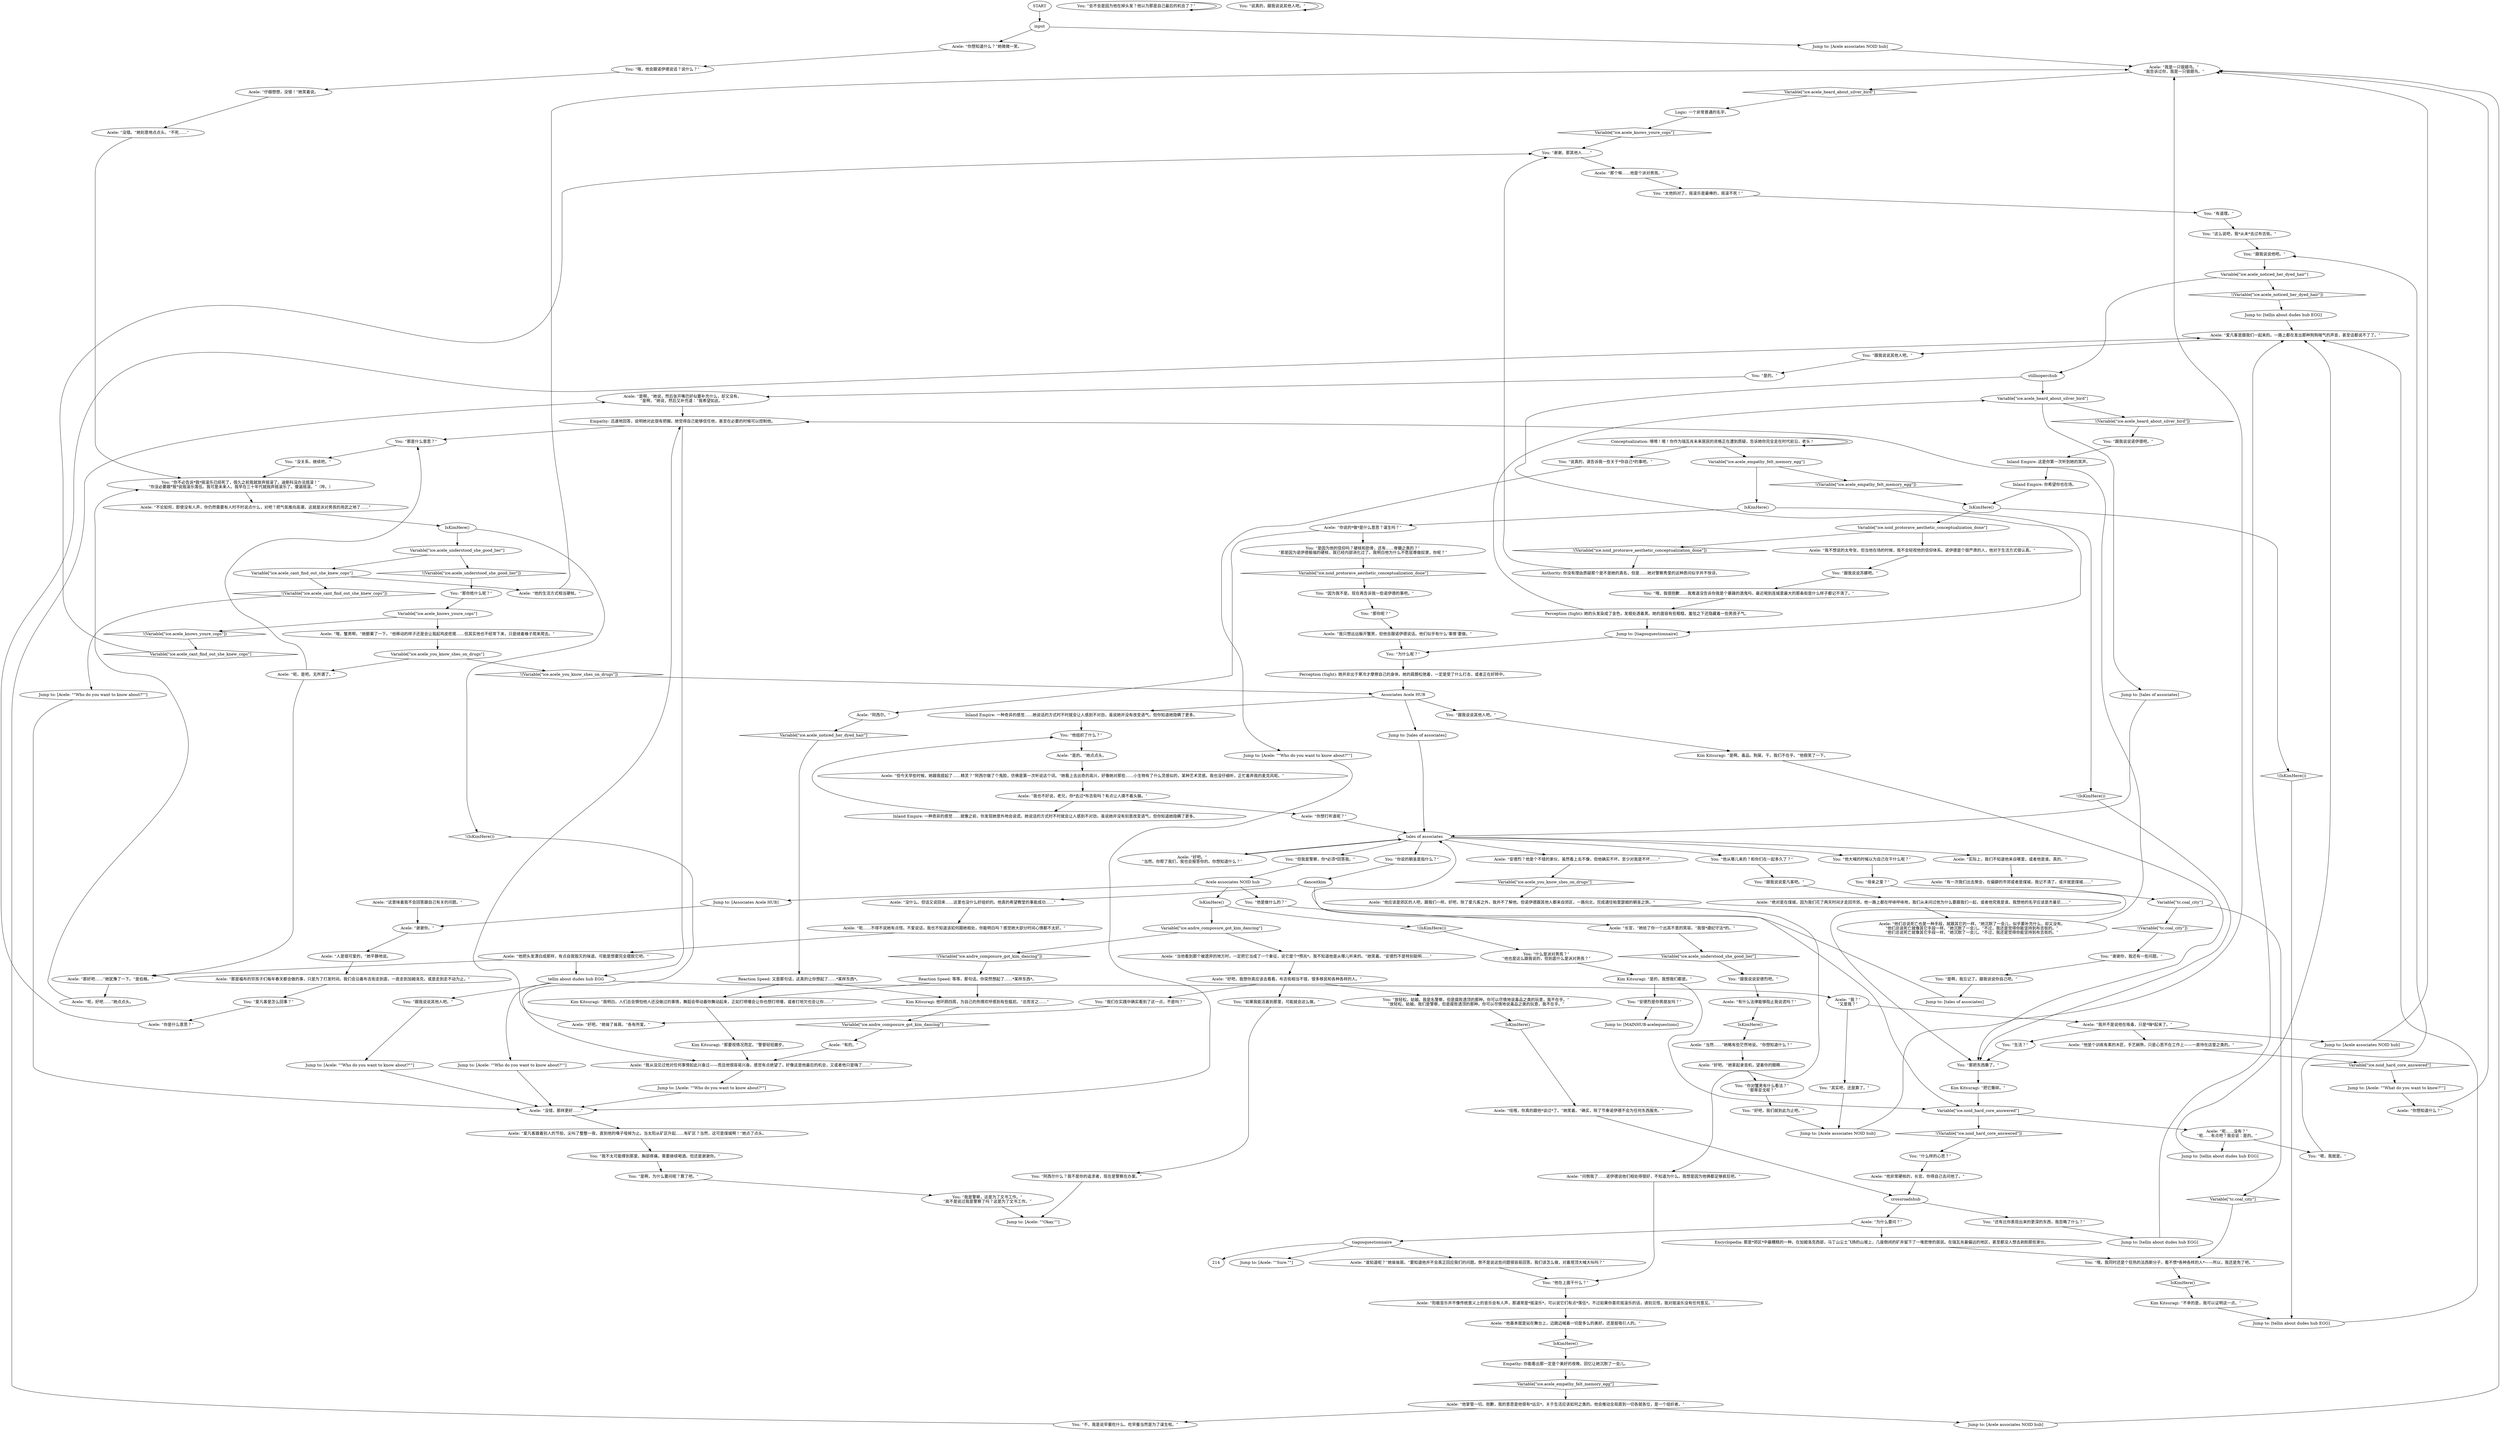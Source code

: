 # ICE / ACELE AND ASSOCIATES
# this is where the "ask about acele's associates" and "what's your name" branches are located.
# ==================================================
digraph G {
	  0 [label="START"];
	  1 [label="input"];
	  2 [label="tales of associates"];
	  3 [label="Kim Kitsuragi: “把它撕碎。”"];
	  4 [label="You: “他是做什么的？”"];
	  5 [label="Acele: “你想知道什么？”"];
	  6 [label="Acele: “你是什么意思？”"];
	  7 [label="You: “跟我说说其他人吧。”"];
	  8 [label="Kim Kitsuragi: “不幸的是，我可以证明这一点。”"];
	  9 [label="You: “其实吧，还是算了。”"];
	  10 [label="Acele: “有一次我们出去聚会，在偏僻的市郊或者是煤城，我记不清了。或许就是煤城……”"];
	  11 [label="Variable[\"tc.coal_city\"]"];
	  12 [label="Variable[\"tc.coal_city\"]", shape=diamond];
	  13 [label="!(Variable[\"tc.coal_city\"])", shape=diamond];
	  14 [label="Acele: “他非常硬核的，长官。你得自己去问他了。”"];
	  15 [label="You: “什么样的心思？”"];
	  16 [label="crossroadshub"];
	  17 [label="Acele: “这意味着我不会回答跟自己有关的问题。”"];
	  18 [label="You: “没关系，继续吧。”"];
	  19 [label="You: “说真的，请告诉我一些关于*你自己*的事吧。”"];
	  20 [label="You: “你说的朝圣是指什么？”"];
	  21 [label="Jump to: [Associates Acele HUB]"];
	  22 [label="Acele: “我从没见过他对任何事情如此兴奋过——而且他很容易兴奋。感觉有点绝望了，好像这是他最后的机会，又或者他只是嗨了……”"];
	  23 [label="Acele: “好吧，我想你真应该去看看。布吉街相当不错，很多移民和各种各样的人。”"];
	  24 [label="You: “跟我说说他吧。”"];
	  25 [label="You: “还有比你表现出来的更深的东西，我忽略了什么？”"];
	  26 [label="Inland Empire: 一种奇异的感觉……她说话的方式时不时就会让人感到不对劲，虽说她并没有改变语气，但你知道她隐瞒了更多。"];
	  27 [label="You: “那你姓什么呢？”"];
	  28 [label="Jump to: [tiagosquestionnaire]"];
	  29 [label="You: “他在上面干什么？”"];
	  30 [label="Jump to: [Acele: \"\"Sure.\"\"]"];
	  31 [label="You: “是啊，我忘记了。跟我说说你自己吧。”"];
	  32 [label="Acele: “我并不是说他在吸毒，只是*嗨*起来了。”"];
	  33 [label="Jump to: [Acele: \"\"Who do you want to know about?\"\"]"];
	  34 [label="You: “是的。”"];
	  35 [label="Acele: “阿西尔。”"];
	  36 [label="Jump to: [Acele associates NOID hub]"];
	  37 [label="You: “跟我说说苏娜吧。”"];
	  38 [label="Acele: “好吧。”\n“当然。你帮了我们，我也会报答你的。你想知道什么？”"];
	  39 [label="Acele: “你想知道什么？”她微微一笑。"];
	  40 [label="Acele: “绝对是在煤城，因为我们花了两天时间才走回市郊。他一路上都在呼哧呼哧地，我们从未问过他为什么要跟我们一起，或者他究竟是谁。我想他的名字应该是杰曼尼……”"];
	  41 [label="You: “跟我说说其他人吧。”"];
	  42 [label="You: “不，我是说早餐吃什么。吃早餐当然是为了谋生啦。”"];
	  43 [label="You: “是因为他的信仰吗？硬核和肋骨，还有……脊髓之类的？”\n“那是因为诺伊德极端的硬核，我已经内部消化过了。我明白他为什么不愿屈尊做奴隶，你呢？”"];
	  44 [label="Jump to: [Acele: \"\"What do you want to know?\"\"]"];
	  45 [label="Variable[\"ice.acele_noticed_her_dyed_hair\"]"];
	  46 [label="Variable[\"ice.acele_noticed_her_dyed_hair\"]", shape=diamond];
	  47 [label="!(Variable[\"ice.acele_noticed_her_dyed_hair\"])", shape=diamond];
	  48 [label="stillnoperchub"];
	  49 [label="Reaction Speed: 又是那句话，这真的让你想起了……*某样东西*。"];
	  50 [label="Logic: 一个非常普通的名字。"];
	  51 [label="Acele: “呃，好吧……”她点点头。"];
	  52 [label="Acele: “不论如何，即使没有人声，你仍然需要有人时不时说点什么，对吧？把气氛推向高潮，这就是派对男孩的用武之地了……”"];
	  53 [label="You: “你不必告诉*我*摇滚乐已经死了，很久之前我就放弃摇滚了。迪斯科没办法摇滚！”\n“你没必要跟*我*说摇滚乐落伍。我可是未来人。我早在三十年代就抛弃摇滚乐了。傻逼摇滚。”（啐。）"];
	  54 [label="Conceptualization: 唷唷！噫！你作为瑞瓦肖未来居民的资格正在遭到质疑，告诉她你完全走在时代前沿，老头！"];
	  55 [label="Acele: “他基本就是站在舞台上，边跳边喊着一切是多么的美好。还是挺吸引人的。”"];
	  56 [label="IsKimHere()"];
	  57 [label="IsKimHere()", shape=diamond];
	  58 [label="!(IsKimHere())", shape=diamond];
	  59 [label="Variable[\"ice.acele_understood_she_good_lier\"]"];
	  60 [label="Variable[\"ice.acele_understood_she_good_lier\"]", shape=diamond];
	  61 [label="!(Variable[\"ice.acele_understood_she_good_lier\"])", shape=diamond];
	  62 [label="Variable[\"ice.acele_cant_find_out_she_knew_cops\"]"];
	  63 [label="Variable[\"ice.acele_cant_find_out_she_knew_cops\"]", shape=diamond];
	  64 [label="!(Variable[\"ice.acele_cant_find_out_she_knew_cops\"])", shape=diamond];
	  65 [label="Acele: “他的生活方式相当硬核。”"];
	  66 [label="Acele: “问倒我了……诺伊德说他们相处得很好，不知道为什么。我想是因为他俩都足够疯狂吧。”"];
	  67 [label="Acele: “仔细想想，没错！”她笑着说。"];
	  68 [label="You: “会不会是因为他在掉头发？他以为那是自己最后的机会了？”"];
	  69 [label="You: “那是什么意思？”"];
	  70 [label="Kim Kitsuragi: 他环顾四周，为自己的热情欢呼感到有些尴尬。“总而言之……”"];
	  71 [label="Kim Kitsuragi: “那要视情况而定。”警督轻轻踱步。"];
	  72 [label="Acele: “当然……”她略有些茫然地说。“你想知道什么？”"];
	  73 [label="You: “那你呢？”"];
	  74 [label="Acele: “为什么要问？”"];
	  75 [label="Variable[\"ice.acele_knows_youre_cops\"]"];
	  76 [label="Variable[\"ice.acele_knows_youre_cops\"]", shape=diamond];
	  77 [label="!(Variable[\"ice.acele_knows_youre_cops\"])", shape=diamond];
	  78 [label="Acele: “哦，蟹男啊，”她颤栗了一下。“他移动的样子还是会让我起鸡皮疙瘩……但其实他也不经常下来，只是绕着椽子爬来爬去。”"];
	  79 [label="You: “好吧，我们就到此为止吧。”"];
	  80 [label="Kim Kitsuragi: “我明白。人们总会惧怕他人还没做过的事情，舞蹈会带动着你舞动起来，正如打喷嚏会让你也想打喷嚏，或者打哈欠也会让你……”"];
	  81 [label="Empathy: 你能看出那一定是个美好的夜晚，回忆让她沉默了一会儿。"];
	  82 [label="Acele: “那是福布的穷孩子们每年春天都会做的事，只是为了打发时间。我们会沿着布吉街走到底，一直走到加姆洛克。或是走到走不动为止。”"];
	  83 [label="danceitkim"];
	  84 [label="Acele: “有的。”"];
	  85 [label="You: “你对蟹男有什么看法？”\n“那蒂亚戈呢？”"];
	  86 [label="Acele: “安德烈？他是个不错的家伙，虽然看上去不像，但他确实不坏。至少对我是不坏……”"];
	  87 [label="Acele: “有什么法律能够阻止我说谎吗？”"];
	  88 [label="Acele associates NOID hub"];
	  89 [label="Acele: “我是一只银翅鸟。”\n“我告诉过你，我是一只银翅鸟。”"];
	  90 [label="Jump to: [tales of associates]"];
	  91 [label="Acele: “爱凡客跟着别人的节拍，尖叫了整整一夜，直到他的嗓子哑掉为止。当太阳从矿区升起……有矿区？当然，这可是煤城啊！”她点了点头。"];
	  92 [label="You: “哦，我同时还是个狂热的法西斯分子，看不惯*各种各样的人*——所以，我还是免了吧。”"];
	  93 [label="You: “放轻松，姑娘。我是名警察，但是腐败透顶的那种。你可以尽情地说毒品之类的玩意，我不在乎。”\n“放轻松，姑娘。我们是警察，但是腐败透顶的那种。你可以尽情地说毒品之类的玩意，我不在乎。”"];
	  94 [label="Acele: “他是个训练有素的木匠，手艺娴熟，只是心思不在工作上——一直待在店里之类的。”"];
	  95 [label="Acele: “是啊，”她说，然后张开嘴巴好似要补充什么，却又没有。\n“是啊，”她说，然后又补充道：“我希望如此。”"];
	  96 [label="You: “阿西尔什么？我不是你的追求者，现在是警察在办案。”"];
	  97 [label="Variable[\"ice.acele_heard_about_silver_bird\"]"];
	  98 [label="Variable[\"ice.acele_heard_about_silver_bird\"]", shape=diamond];
	  99 [label="!(Variable[\"ice.acele_heard_about_silver_bird\"])", shape=diamond];
	  100 [label="Jump to: [tales of associates]"];
	  101 [label="Acele: “我也不好说，老兄，你*去过*布吉街吗？有点让人摸不着头脑。”"];
	  102 [label="Perception (Sight): 她并非出于寒冷才摩擦自己的身体。她的肩膀松弛着，一定是受了什么打击，或者正在好转中。"];
	  103 [label="Acele: “他应该是郊区的人吧，跟我们一样。好吧，除了爱凡客之外，我并不了解他。但诺伊德跟其他人都来自郊区，一路向北，完成通往帕里瑟姆的朝圣之旅。”"];
	  104 [label="Inland Empire: 这是你第一次听到她的笑声。"];
	  105 [label="Acele: “没错。”她刻意地点点头。“不死……”"];
	  106 [label="You: “有道理。”"];
	  107 [label="Jump to: [tales of associates]"];
	  108 [label="Acele: “人是很可爱的，”她平静地说。"];
	  109 [label="Acele: “他们总说死亡也是一种手段，就跟其它的一样。”她沉默了一会儿，似乎要补充什么，却又没有。\n“他们总说死亡就像其它手段一样。”她沉默了一会儿。“不过，我还是觉得你能坚持到布吉街的。”\n“他们总说死亡就像其它手段一样。”她沉默了一会儿。“不过，我还是觉得你能坚持到布吉街的。”"];
	  110 [label="You: “是啊，为什么要问呢？算了吧。”"];
	  111 [label="Encyclopedia: 那是*郊区*中最糟糕的一种。在加姆洛克西部，马丁山尘土飞扬的山坡上，几座倒闭的矿井留下了一堆悲惨的居民。在瑞瓦肖最偏远的地区，甚至都没人想去剥削那些家伙。"];
	  112 [label="You: “谢谢你，我还有一些问题。”"];
	  113 [label="Acele: “实际上，我们不知道他来自哪里，或者他是谁。真的。”"];
	  114 [label="You: “跟我说说爱凡客吧。”"];
	  115 [label="Variable[\"ice.noid_hard_core_answered\"]"];
	  116 [label="Variable[\"ice.noid_hard_core_answered\"]", shape=diamond];
	  117 [label="!(Variable[\"ice.noid_hard_core_answered\"])", shape=diamond];
	  118 [label="Acele: “呃……没有？”\n“呃……有点吧？我会说：是的。”"];
	  119 [label="Perception (Sight): 她的头发染成了金色，发根处透着黑。她的面容有些粗糙，羞怯之下还隐藏着一些男孩子气。"];
	  120 [label="Jump to: [tellin about dudes hub EGG]"];
	  121 [label="You: “什么是派对男孩？”\n“他也是这么跟我说的，但到底什么是派对男孩？”"];
	  122 [label="You: “太他妈对了，摇滚乐是最棒的，摇滚不死！”"];
	  123 [label="Variable[\"ice.acele_empathy_felt_memory_egg\"]"];
	  124 [label="Variable[\"ice.acele_empathy_felt_memory_egg\"]", shape=diamond];
	  125 [label="!(Variable[\"ice.acele_empathy_felt_memory_egg\"])", shape=diamond];
	  126 [label="IsKimHere()"];
	  127 [label="IsKimHere()", shape=diamond];
	  128 [label="!(IsKimHere())", shape=diamond];
	  129 [label="Acele: “你说的*做*是什么意思？谋生吗？”"];
	  130 [label="Acele: “长官，”她给了你一个出其不意的笑容。“我很*遵纪守法*的。”"];
	  131 [label="Acele: “我只想远远躲开蟹男，但他会跟诺伊德说话。他们似乎有什么‘事情’要做。”"];
	  132 [label="Variable[\"ice.acele_you_know_shes_on_drugs\"]"];
	  133 [label="Variable[\"ice.acele_you_know_shes_on_drugs\"]", shape=diamond];
	  134 [label="!(Variable[\"ice.acele_you_know_shes_on_drugs\"])", shape=diamond];
	  135 [label="Acele: “呃，是吧。无所谓了。”"];
	  136 [label="You: “那把东西撕了。”"];
	  137 [label="You: “安德烈是你男朋友吗？”"];
	  138 [label="Acele: “那好吧……”她犹豫了一下。“是伯格。”"];
	  139 [label="Jump to: [Acele: \"\"Okay.\"\"]"];
	  140 [label="You: “我是警察，这是为了文书工作。”\n“我不是说过我是警察了吗？这是为了文书工作。”"];
	  141 [label="tiagosquestionnaire"];
	  142 [label="You: “为什么呢？”"];
	  143 [label="You: “爱凡客是怎么回事？”"];
	  144 [label="You: “他大喊的时候以为自己在干什么呢？”"];
	  145 [label="Acele: “我？”\n“又是我？”"];
	  146 [label="Jump to: [Acele: \"\"Who do you want to know about?\"\"]"];
	  147 [label="Jump to: [Acele: \"\"Who do you want to know about?\"\"]"];
	  148 [label="You: “说真的，跟我说说其他人吧。”"];
	  149 [label="IsKimHere()"];
	  150 [label="IsKimHere()", shape=diamond];
	  151 [label="!(IsKimHere())", shape=diamond];
	  152 [label="Variable[\"ice.andre_composure_got_kim_dancing\"]"];
	  153 [label="Variable[\"ice.andre_composure_got_kim_dancing\"]", shape=diamond];
	  154 [label="!(Variable[\"ice.andre_composure_got_kim_dancing\"])", shape=diamond];
	  155 [label="Acele: “当他看到那个被遗弃的地方时，一定把它当成了一个象征，说它是个*预兆*。我不知道他是从哪儿听来的。”她笑着。“安德烈不是特别聪明……”"];
	  156 [label="Acele: “呃……不得不说她有点怪。不爱说话，我也不知道该如何跟她相处，你能明白吗？感觉她大部分时间心情都不太好。”"];
	  157 [label="You: “哦，我很抱歉……我难道没告诉你我是个暴躁的酒鬼吗，最近喝到连城里最大的那条街是什么样子都记不清了。”"];
	  158 [label="Acele: “你想打听谁呢？”"];
	  159 [label="Acele: “没错，那样更好……”"];
	  160 [label="Jump to: [Acele associates NOID hub]"];
	  161 [label="Empathy: 迅速地回答，说明她对此很有把握。她觉得自己能够信任他，甚至在必要的时候可以控制他。"];
	  162 [label="Acele: “但今天早些时候，她跟我提起了……精灵？”阿西尔做了个鬼脸，仿佛是第一次听说这个词。“她看上去出奇的高兴，好像她对那些……小生物有了什么灵感似的，某种艺术灵感。我也没仔细听，正忙着弄我的麦克风呢。”"];
	  163 [label="Acele: “他把头发漂白成那样，有点自我毁灭的味道。可能是想要完全摆脱它吧。”"];
	  164 [label="Inland Empire: 你希望你也在场。"];
	  165 [label="Acele: “他掌管一切。抱歉，我的意思是他很有*远见*，关于生活应该如何之类的。他会推动全局直到一切各就各位，是一个组织者。”"];
	  166 [label="Associates Acele HUB"];
	  167 [label="Acele: “谢谢你。”"];
	  168 [label="You: “这么说吧，我*从未*去过布吉街。”"];
	  169 [label="Inland Empire: 一种奇异的感觉……就像之前，你发现她意外地会说谎。她说话的方式时不时就会让人感到不对劲，虽说她并没有刻意改变语气，但你知道她隐瞒了更多。"];
	  170 [label="You: “跟我说说安德烈吧。”"];
	  171 [label="You: “他从哪儿来的？和你们在一起多久了？”"];
	  172 [label="Jump to: [Acele: \"\"Who do you want to know about?\"\"]"];
	  173 [label="Kim Kitsuragi: “是啊。毒品。狗屎。干。我们不在乎。”他假笑了一下。"];
	  174 [label="Acele: “哇哦，你真的跟他*谈过*了。”她笑着。“确实，除了节奏诺伊德不会为任何东西服务。”"];
	  175 [label="You: “因为我不是。现在再告诉我一些诺伊德的事吧。”"];
	  176 [label="You: “嗯，我就是。”"];
	  177 [label="Jump to: [tellin about dudes hub EGG]"];
	  178 [label="Reaction Speed: 等等，那句话。你突然想起了……*某样东西*。"];
	  179 [label="You: “跟我说说诺伊德吧。”"];
	  180 [label="You: “但我是警察，你*必须*回答我。”"];
	  181 [label="You: “跟我说说其他人吧。”"];
	  182 [label="tellin about dudes hub EGG"];
	  183 [label="Acele: “爱凡客是跟我们一起来的。一路上都在发出那种狗狗喘气的声音，甚至话都说不了了。”"];
	  184 [label="You: “我不太可能撑到那里。胸部疼痛。需要继续喝酒。但还是谢谢你。”"];
	  185 [label="You: “如果我能活着到那里，可能就会这么做。”"];
	  186 [label="You: “我们在实践中确实看到了这一点，不是吗？”"];
	  187 [label="Acele: “没什么。但话又说回来……这里也没什么好组织的。他真的希望教堂的事能成功……”"];
	  188 [label="Acele: “是的。”她点点头。"];
	  189 [label="Jump to: [MAINHUB-acelequestions]"];
	  190 [label="You: “谢谢，那其他人……”"];
	  191 [label="Acele: “谁知道呢？”她耸耸肩。“要知道他并不会真正回应我们的问题。倒不是说这些问题很容易回答。我们该怎么做，对着塔顶大喊大叫吗？”"];
	  192 [label="Acele: “阳极音乐并不像传统意义上的音乐会有人声，那通常是*摇滚乐*，可以说它们有点*落伍*。不过如果你喜欢摇滚乐的话，请别见怪，我对摇滚乐没有任何意见。”"];
	  193 [label="Kim Kitsuragi: “是的，我想我们都是。”"];
	  194 [label="Acele: “好吧。”她耸了耸肩。“各有所爱。”"];
	  195 [label="Jump to: [tellin about dudes hub EGG]"];
	  196 [label="IsKimHere()"];
	  197 [label="IsKimHere()", shape=diamond];
	  198 [label="!(IsKimHere())", shape=diamond];
	  199 [label="Variable[\"ice.noid_protorave_aesthetic_conceptualization_done\"]"];
	  200 [label="Variable[\"ice.noid_protorave_aesthetic_conceptualization_done\"]", shape=diamond];
	  201 [label="!(Variable[\"ice.noid_protorave_aesthetic_conceptualization_done\"])", shape=diamond];
	  202 [label="Acele: “我不想说的太夸张，但当他在场的时候，我不会轻视他的信仰体系。诺伊德是个很严肃的人，他对于生活方式很认真。”"];
	  203 [label="Authority: 你没有理由质疑那个是不是她的真名，但是……她对警察秀里的这种质问似乎并不惊讶。"];
	  204 [label="Jump to: [Acele: \"\"Who do you want to know about?\"\"]"];
	  205 [label="Acele: “那个嘛……他是个派对男孩。”"];
	  206 [label="You: “母亲之爱？”"];
	  207 [label="You: “生活？”"];
	  208 [label="Jump to: [Acele associates NOID hub]"];
	  209 [label="You: “他组织了什么？”"];
	  210 [label="Jump to: [Acele associates NOID hub]"];
	  211 [label="Acele: “好吧。”她拿起录音机，望着你的眼睛……"];
	  212 [label="Jump to: [tellin about dudes hub EGG]"];
	  213 [label="You: “哦，他会跟诺伊德说话？说什么？”"];
	  0 -> 1
	  1 -> 36
	  1 -> 39
	  2 -> 38
	  2 -> 171
	  2 -> 144
	  2 -> 113
	  2 -> 180
	  2 -> 20
	  2 -> 86
	  3 -> 115
	  4 -> 130
	  5 -> 89
	  6 -> 183
	  7 -> 147
	  8 -> 195
	  9 -> 160
	  10 -> 11
	  11 -> 12
	  11 -> 13
	  12 -> 92
	  13 -> 112
	  14 -> 16
	  15 -> 14
	  16 -> 25
	  16 -> 74
	  17 -> 167
	  18 -> 53
	  19 -> 146
	  20 -> 83
	  21 -> 167
	  22 -> 33
	  23 -> 185
	  23 -> 186
	  23 -> 93
	  24 -> 45
	  25 -> 212
	  26 -> 209
	  27 -> 75
	  28 -> 142
	  29 -> 192
	  31 -> 90
	  32 -> 208
	  32 -> 94
	  32 -> 207
	  33 -> 159
	  34 -> 95
	  35 -> 46
	  36 -> 89
	  37 -> 157
	  38 -> 2
	  39 -> 213
	  40 -> 109
	  41 -> 34
	  42 -> 95
	  43 -> 200
	  44 -> 5
	  45 -> 48
	  45 -> 47
	  46 -> 49
	  47 -> 120
	  48 -> 97
	  48 -> 28
	  49 -> 80
	  49 -> 70
	  50 -> 76
	  51 -> 53
	  52 -> 56
	  53 -> 52
	  54 -> 19
	  54 -> 123
	  54 -> 54
	  55 -> 150
	  56 -> 58
	  56 -> 59
	  57 -> 72
	  58 -> 22
	  59 -> 61
	  59 -> 62
	  60 -> 170
	  61 -> 27
	  62 -> 64
	  62 -> 65
	  63 -> 190
	  64 -> 204
	  65 -> 89
	  66 -> 29
	  67 -> 105
	  68 -> 68
	  69 -> 18
	  70 -> 153
	  71 -> 22
	  72 -> 211
	  73 -> 131
	  74 -> 141
	  74 -> 111
	  75 -> 77
	  75 -> 78
	  76 -> 190
	  77 -> 63
	  78 -> 132
	  79 -> 160
	  80 -> 71
	  81 -> 124
	  82 -> 143
	  83 -> 115
	  83 -> 187
	  84 -> 22
	  85 -> 79
	  86 -> 133
	  87 -> 57
	  88 -> 4
	  88 -> 21
	  88 -> 149
	  89 -> 98
	  90 -> 2
	  91 -> 184
	  92 -> 197
	  93 -> 127
	  94 -> 116
	  95 -> 161
	  96 -> 139
	  97 -> 99
	  97 -> 100
	  98 -> 50
	  99 -> 179
	  100 -> 2
	  101 -> 169
	  101 -> 158
	  102 -> 166
	  103 -> 66
	  104 -> 164
	  105 -> 53
	  106 -> 168
	  107 -> 2
	  108 -> 82
	  109 -> 161
	  110 -> 140
	  111 -> 92
	  112 -> 31
	  113 -> 10
	  114 -> 40
	  115 -> 117
	  115 -> 118
	  116 -> 44
	  117 -> 15
	  118 -> 176
	  118 -> 177
	  119 -> 97
	  119 -> 28
	  120 -> 183
	  121 -> 193
	  122 -> 106
	  123 -> 125
	  123 -> 126
	  124 -> 165
	  125 -> 196
	  126 -> 128
	  126 -> 129
	  127 -> 174
	  128 -> 136
	  129 -> 43
	  129 -> 35
	  130 -> 60
	  131 -> 142
	  132 -> 134
	  132 -> 135
	  133 -> 103
	  134 -> 166
	  135 -> 138
	  135 -> 69
	  136 -> 3
	  137 -> 189
	  138 -> 51
	  140 -> 139
	  141 -> 191
	  141 -> 214
	  141 -> 30
	  142 -> 102
	  143 -> 6
	  144 -> 206
	  145 -> 32
	  145 -> 9
	  146 -> 159
	  147 -> 159
	  148 -> 148
	  149 -> 152
	  149 -> 151
	  150 -> 81
	  151 -> 121
	  152 -> 154
	  152 -> 155
	  153 -> 84
	  154 -> 178
	  155 -> 23
	  156 -> 163
	  157 -> 119
	  158 -> 2
	  159 -> 91
	  160 -> 89
	  161 -> 69
	  161 -> 182
	  162 -> 101
	  163 -> 138
	  163 -> 182
	  164 -> 196
	  165 -> 210
	  165 -> 42
	  166 -> 26
	  166 -> 107
	  166 -> 181
	  167 -> 108
	  168 -> 24
	  169 -> 209
	  170 -> 87
	  171 -> 114
	  172 -> 159
	  173 -> 136
	  174 -> 16
	  175 -> 73
	  176 -> 24
	  177 -> 183
	  178 -> 80
	  178 -> 70
	  179 -> 104
	  180 -> 88
	  181 -> 173
	  182 -> 145
	  182 -> 172
	  182 -> 7
	  183 -> 41
	  184 -> 110
	  185 -> 96
	  186 -> 194
	  187 -> 156
	  188 -> 162
	  190 -> 205
	  191 -> 29
	  192 -> 55
	  193 -> 137
	  193 -> 115
	  194 -> 161
	  195 -> 183
	  196 -> 198
	  196 -> 199
	  197 -> 8
	  198 -> 195
	  199 -> 201
	  199 -> 202
	  200 -> 175
	  201 -> 203
	  202 -> 37
	  203 -> 190
	  204 -> 159
	  205 -> 122
	  206 -> 136
	  207 -> 136
	  208 -> 89
	  209 -> 188
	  210 -> 89
	  211 -> 85
	  212 -> 183
	  213 -> 67
}

